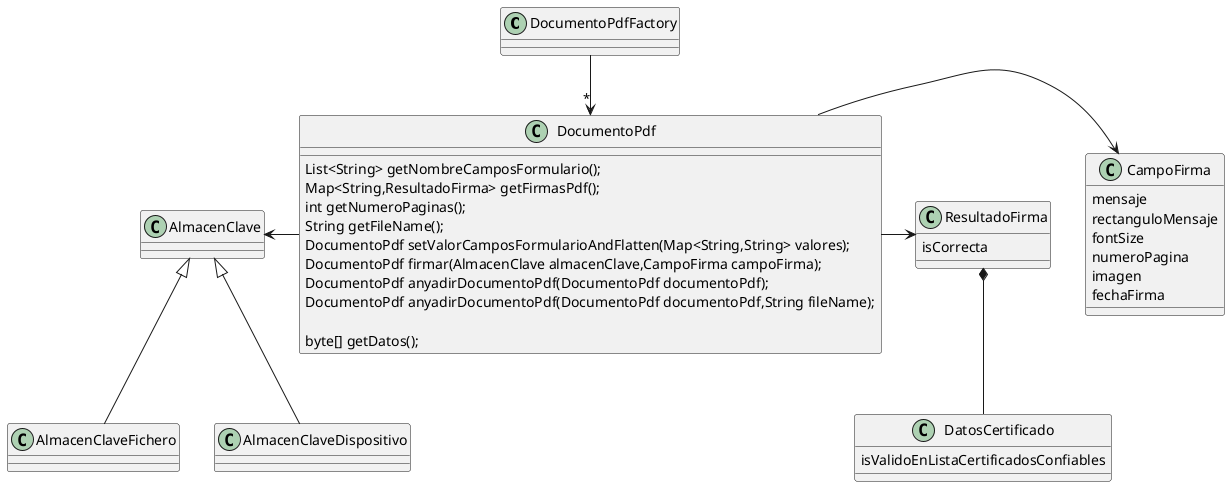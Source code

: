 @startuml

DocumentoPdfFactory --> "*" DocumentoPdf

 AlmacenClave <- DocumentoPdf
DocumentoPdf -> CampoFirma
DocumentoPdf -> ResultadoFirma
AlmacenClave <|-- AlmacenClaveFichero
AlmacenClave <|-- AlmacenClaveDispositivo

ResultadoFirma *-- DatosCertificado

class DocumentoPdf {
    List<String> getNombreCamposFormulario();
    Map<String,ResultadoFirma> getFirmasPdf();
    int getNumeroPaginas();
    String getFileName();


    DocumentoPdf setValorCamposFormularioAndFlatten(Map<String,String> valores);
    DocumentoPdf firmar(AlmacenClave almacenClave,CampoFirma campoFirma);
    DocumentoPdf anyadirDocumentoPdf(DocumentoPdf documentoPdf);
    DocumentoPdf anyadirDocumentoPdf(DocumentoPdf documentoPdf,String fileName);

    byte[] getDatos();
}

class ResultadoFirma {
    isCorrecta
}

class DatosCertificado {
    isValidoEnListaCertificadosConfiables
}

class CampoFirma {
mensaje
rectanguloMensaje
fontSize
numeroPagina
imagen
fechaFirma
}

@enduml